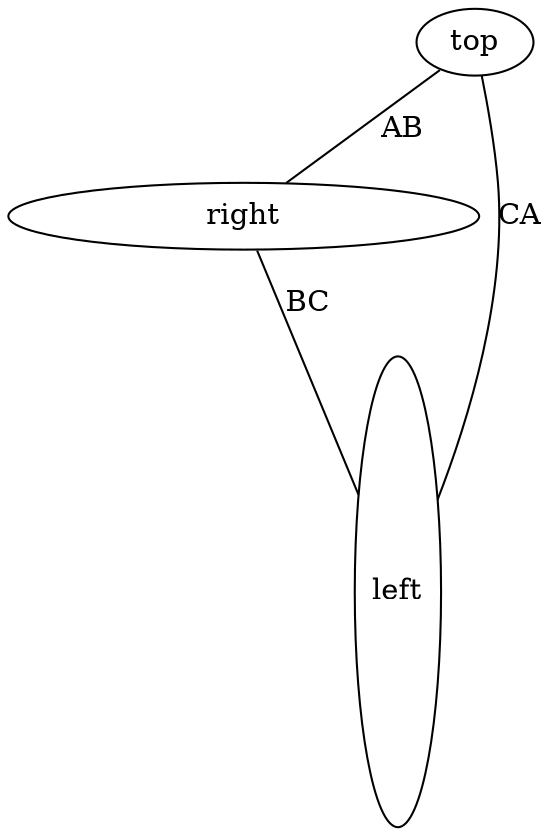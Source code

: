 graph G {
0[label="top",comment="source",width=0,height=0];
1[label="right",comment="target",width=3.14,height=0];
2[label="left",comment="target",width=0,height=3.14];
0--1 [label="AB",comment="first",width=0,height=0];
1--2 [label="BC",comment="second",width=3.14,height=3.14];
2--0 [label="CA",comment="third",width=3.14,height=3.14];
}
